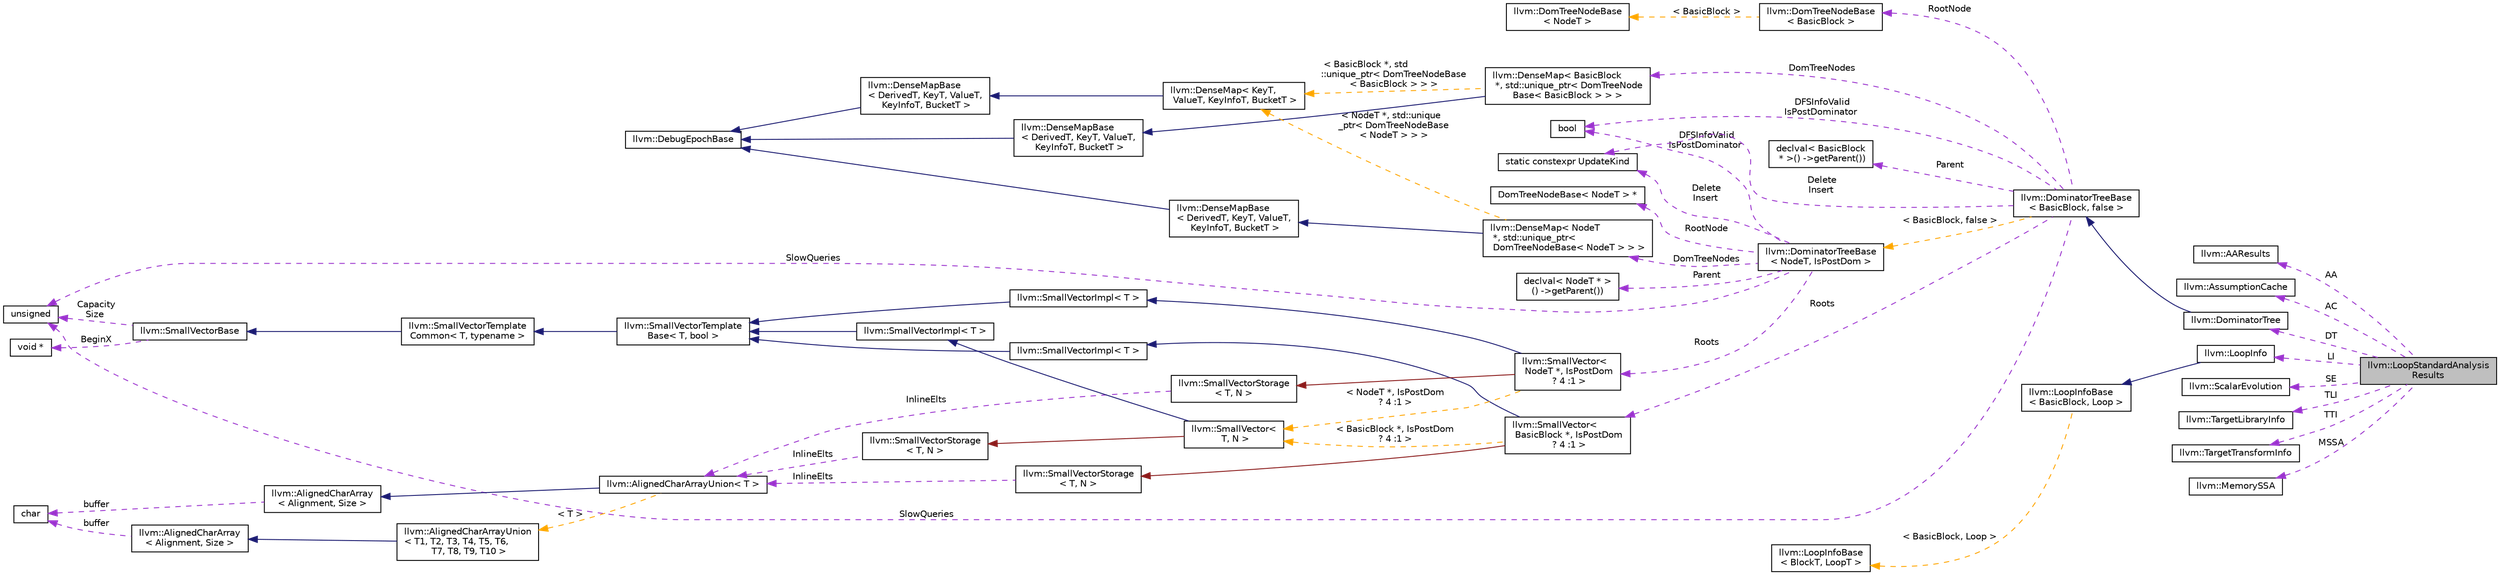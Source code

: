 digraph "llvm::LoopStandardAnalysisResults"
{
 // LATEX_PDF_SIZE
  bgcolor="transparent";
  edge [fontname="Helvetica",fontsize="10",labelfontname="Helvetica",labelfontsize="10"];
  node [fontname="Helvetica",fontsize="10",shape="box"];
  rankdir="LR";
  Node1 [label="llvm::LoopStandardAnalysis\lResults",height=0.2,width=0.4,color="black", fillcolor="grey75", style="filled", fontcolor="black",tooltip="The adaptor from a function pass to a loop pass computes these analyses and makes them available to t..."];
  Node2 -> Node1 [dir="back",color="darkorchid3",fontsize="10",style="dashed",label=" AA" ,fontname="Helvetica"];
  Node2 [label="llvm::AAResults",height=0.2,width=0.4,color="black",URL="$classllvm_1_1AAResults.html",tooltip=" "];
  Node3 -> Node1 [dir="back",color="darkorchid3",fontsize="10",style="dashed",label=" AC" ,fontname="Helvetica"];
  Node3 [label="llvm::AssumptionCache",height=0.2,width=0.4,color="black",URL="$classllvm_1_1AssumptionCache.html",tooltip="A cache of @llvm.assume calls within a function."];
  Node4 -> Node1 [dir="back",color="darkorchid3",fontsize="10",style="dashed",label=" DT" ,fontname="Helvetica"];
  Node4 [label="llvm::DominatorTree",height=0.2,width=0.4,color="black",URL="$classllvm_1_1DominatorTree.html",tooltip="Concrete subclass of DominatorTreeBase that is used to compute a normal dominator tree."];
  Node5 -> Node4 [dir="back",color="midnightblue",fontsize="10",style="solid",fontname="Helvetica"];
  Node5 [label="llvm::DominatorTreeBase\l\< BasicBlock, false \>",height=0.2,width=0.4,color="black",URL="$classllvm_1_1DominatorTreeBase.html",tooltip=" "];
  Node6 -> Node5 [dir="back",color="darkorchid3",fontsize="10",style="dashed",label=" DFSInfoValid\nIsPostDominator" ,fontname="Helvetica"];
  Node6 [label="bool",height=0.2,width=0.4,color="black",URL="$classbool.html",tooltip=" "];
  Node7 -> Node5 [dir="back",color="darkorchid3",fontsize="10",style="dashed",label=" Delete\nInsert" ,fontname="Helvetica"];
  Node7 [label="static constexpr UpdateKind",height=0.2,width=0.4,color="black",tooltip=" "];
  Node8 -> Node5 [dir="back",color="darkorchid3",fontsize="10",style="dashed",label=" Roots" ,fontname="Helvetica"];
  Node8 [label="llvm::SmallVector\<\l BasicBlock *, IsPostDom\l ? 4 :1 \>",height=0.2,width=0.4,color="black",URL="$classllvm_1_1SmallVector.html",tooltip=" "];
  Node9 -> Node8 [dir="back",color="midnightblue",fontsize="10",style="solid",fontname="Helvetica"];
  Node9 [label="llvm::SmallVectorImpl\< T \>",height=0.2,width=0.4,color="black",URL="$classllvm_1_1SmallVectorImpl.html",tooltip="This class consists of common code factored out of the SmallVector class to reduce code duplication b..."];
  Node10 -> Node9 [dir="back",color="midnightblue",fontsize="10",style="solid",fontname="Helvetica"];
  Node10 [label="llvm::SmallVectorTemplate\lBase\< T, bool \>",height=0.2,width=0.4,color="black",URL="$classllvm_1_1SmallVectorTemplateBase.html",tooltip="SmallVectorTemplateBase<TriviallyCopyable = false> - This is where we put method implementations that..."];
  Node11 -> Node10 [dir="back",color="midnightblue",fontsize="10",style="solid",fontname="Helvetica"];
  Node11 [label="llvm::SmallVectorTemplate\lCommon\< T, typename \>",height=0.2,width=0.4,color="black",URL="$classllvm_1_1SmallVectorTemplateCommon.html",tooltip="This is the part of SmallVectorTemplateBase which does not depend on whether the type T is a POD."];
  Node12 -> Node11 [dir="back",color="midnightblue",fontsize="10",style="solid",fontname="Helvetica"];
  Node12 [label="llvm::SmallVectorBase",height=0.2,width=0.4,color="black",URL="$classllvm_1_1SmallVectorBase.html",tooltip="This is all the non-templated stuff common to all SmallVectors."];
  Node13 -> Node12 [dir="back",color="darkorchid3",fontsize="10",style="dashed",label=" BeginX" ,fontname="Helvetica"];
  Node13 [label="void *",height=0.2,width=0.4,color="black",tooltip=" "];
  Node14 -> Node12 [dir="back",color="darkorchid3",fontsize="10",style="dashed",label=" Capacity\nSize" ,fontname="Helvetica"];
  Node14 [label="unsigned",height=0.2,width=0.4,color="black",URL="$classunsigned.html",tooltip=" "];
  Node15 -> Node8 [dir="back",color="firebrick4",fontsize="10",style="solid",fontname="Helvetica"];
  Node15 [label="llvm::SmallVectorStorage\l\< T, N \>",height=0.2,width=0.4,color="black",URL="$structllvm_1_1SmallVectorStorage.html",tooltip="Storage for the SmallVector elements."];
  Node16 -> Node15 [dir="back",color="darkorchid3",fontsize="10",style="dashed",label=" InlineElts" ,fontname="Helvetica"];
  Node16 [label="llvm::AlignedCharArrayUnion\< T \>",height=0.2,width=0.4,color="black",URL="$structllvm_1_1AlignedCharArrayUnion.html",tooltip=" "];
  Node17 -> Node16 [dir="back",color="midnightblue",fontsize="10",style="solid",fontname="Helvetica"];
  Node17 [label="llvm::AlignedCharArray\l\< Alignment, Size \>",height=0.2,width=0.4,color="black",URL="$structllvm_1_1AlignedCharArray.html",tooltip="Helper for building an aligned character array type."];
  Node18 -> Node17 [dir="back",color="darkorchid3",fontsize="10",style="dashed",label=" buffer" ,fontname="Helvetica"];
  Node18 [label="char",height=0.2,width=0.4,color="black",URL="$classchar.html",tooltip=" "];
  Node19 -> Node16 [dir="back",color="orange",fontsize="10",style="dashed",label=" \< T \>" ,fontname="Helvetica"];
  Node19 [label="llvm::AlignedCharArrayUnion\l\< T1, T2, T3, T4, T5, T6,\l T7, T8, T9, T10 \>",height=0.2,width=0.4,color="black",URL="$structllvm_1_1AlignedCharArrayUnion.html",tooltip="This union template exposes a suitably aligned and sized character array member which can hold elemen..."];
  Node20 -> Node19 [dir="back",color="midnightblue",fontsize="10",style="solid",fontname="Helvetica"];
  Node20 [label="llvm::AlignedCharArray\l\< Alignment, Size \>",height=0.2,width=0.4,color="black",URL="$structllvm_1_1AlignedCharArray.html",tooltip="Helper for building an aligned character array type."];
  Node18 -> Node20 [dir="back",color="darkorchid3",fontsize="10",style="dashed",label=" buffer" ,fontname="Helvetica"];
  Node21 -> Node8 [dir="back",color="orange",fontsize="10",style="dashed",label=" \< BasicBlock *, IsPostDom\l ? 4 :1 \>" ,fontname="Helvetica"];
  Node21 [label="llvm::SmallVector\<\l T, N \>",height=0.2,width=0.4,color="black",URL="$classllvm_1_1SmallVector.html",tooltip="This is a 'vector' (really, a variable-sized array), optimized for the case when the array is small."];
  Node22 -> Node21 [dir="back",color="midnightblue",fontsize="10",style="solid",fontname="Helvetica"];
  Node22 [label="llvm::SmallVectorImpl\< T \>",height=0.2,width=0.4,color="black",URL="$classllvm_1_1SmallVectorImpl.html",tooltip="This class consists of common code factored out of the SmallVector class to reduce code duplication b..."];
  Node10 -> Node22 [dir="back",color="midnightblue",fontsize="10",style="solid",fontname="Helvetica"];
  Node23 -> Node21 [dir="back",color="firebrick4",fontsize="10",style="solid",fontname="Helvetica"];
  Node23 [label="llvm::SmallVectorStorage\l\< T, N \>",height=0.2,width=0.4,color="black",URL="$structllvm_1_1SmallVectorStorage.html",tooltip="Storage for the SmallVector elements."];
  Node16 -> Node23 [dir="back",color="darkorchid3",fontsize="10",style="dashed",label=" InlineElts" ,fontname="Helvetica"];
  Node24 -> Node5 [dir="back",color="darkorchid3",fontsize="10",style="dashed",label=" DomTreeNodes" ,fontname="Helvetica"];
  Node24 [label="llvm::DenseMap\< BasicBlock\l *, std::unique_ptr\< DomTreeNode\lBase\< BasicBlock \> \> \>",height=0.2,width=0.4,color="black",URL="$classllvm_1_1DenseMap.html",tooltip=" "];
  Node25 -> Node24 [dir="back",color="midnightblue",fontsize="10",style="solid",fontname="Helvetica"];
  Node25 [label="llvm::DenseMapBase\l\< DerivedT, KeyT, ValueT,\l KeyInfoT, BucketT \>",height=0.2,width=0.4,color="black",URL="$classllvm_1_1DenseMapBase.html",tooltip=" "];
  Node26 -> Node25 [dir="back",color="midnightblue",fontsize="10",style="solid",fontname="Helvetica"];
  Node26 [label="llvm::DebugEpochBase",height=0.2,width=0.4,color="black",URL="$classllvm_1_1DebugEpochBase.html",tooltip=" "];
  Node27 -> Node24 [dir="back",color="orange",fontsize="10",style="dashed",label=" \< BasicBlock *, std\l::unique_ptr\< DomTreeNodeBase\l\< BasicBlock \> \> \>" ,fontname="Helvetica"];
  Node27 [label="llvm::DenseMap\< KeyT,\l ValueT, KeyInfoT, BucketT \>",height=0.2,width=0.4,color="black",URL="$classllvm_1_1DenseMap.html",tooltip=" "];
  Node28 -> Node27 [dir="back",color="midnightblue",fontsize="10",style="solid",fontname="Helvetica"];
  Node28 [label="llvm::DenseMapBase\l\< DerivedT, KeyT, ValueT,\l KeyInfoT, BucketT \>",height=0.2,width=0.4,color="black",URL="$classllvm_1_1DenseMapBase.html",tooltip=" "];
  Node26 -> Node28 [dir="back",color="midnightblue",fontsize="10",style="solid",fontname="Helvetica"];
  Node29 -> Node5 [dir="back",color="darkorchid3",fontsize="10",style="dashed",label=" RootNode" ,fontname="Helvetica"];
  Node29 [label="llvm::DomTreeNodeBase\l\< BasicBlock \>",height=0.2,width=0.4,color="black",URL="$classllvm_1_1DomTreeNodeBase.html",tooltip=" "];
  Node30 -> Node29 [dir="back",color="orange",fontsize="10",style="dashed",label=" \< BasicBlock \>" ,fontname="Helvetica"];
  Node30 [label="llvm::DomTreeNodeBase\l\< NodeT \>",height=0.2,width=0.4,color="black",URL="$classllvm_1_1DomTreeNodeBase.html",tooltip="Base class for the actual dominator tree node."];
  Node31 -> Node5 [dir="back",color="darkorchid3",fontsize="10",style="dashed",label=" Parent" ,fontname="Helvetica"];
  Node31 [label="declval\< BasicBlock\l * \>() -\>getParent())",height=0.2,width=0.4,color="black",URL="$classdecltype_07std_1_1declval_3_01BasicBlock_01_5_01_4_07_08_01-_4getParent_07_08_08.html",tooltip=" "];
  Node14 -> Node5 [dir="back",color="darkorchid3",fontsize="10",style="dashed",label=" SlowQueries" ,fontname="Helvetica"];
  Node32 -> Node5 [dir="back",color="orange",fontsize="10",style="dashed",label=" \< BasicBlock, false \>" ,fontname="Helvetica"];
  Node32 [label="llvm::DominatorTreeBase\l\< NodeT, IsPostDom \>",height=0.2,width=0.4,color="black",URL="$classllvm_1_1DominatorTreeBase.html",tooltip="Core dominator tree base class."];
  Node6 -> Node32 [dir="back",color="darkorchid3",fontsize="10",style="dashed",label=" DFSInfoValid\nIsPostDominator" ,fontname="Helvetica"];
  Node7 -> Node32 [dir="back",color="darkorchid3",fontsize="10",style="dashed",label=" Delete\nInsert" ,fontname="Helvetica"];
  Node33 -> Node32 [dir="back",color="darkorchid3",fontsize="10",style="dashed",label=" Roots" ,fontname="Helvetica"];
  Node33 [label="llvm::SmallVector\<\l NodeT *, IsPostDom\l ? 4 :1 \>",height=0.2,width=0.4,color="black",URL="$classllvm_1_1SmallVector.html",tooltip=" "];
  Node34 -> Node33 [dir="back",color="midnightblue",fontsize="10",style="solid",fontname="Helvetica"];
  Node34 [label="llvm::SmallVectorImpl\< T \>",height=0.2,width=0.4,color="black",URL="$classllvm_1_1SmallVectorImpl.html",tooltip="This class consists of common code factored out of the SmallVector class to reduce code duplication b..."];
  Node10 -> Node34 [dir="back",color="midnightblue",fontsize="10",style="solid",fontname="Helvetica"];
  Node35 -> Node33 [dir="back",color="firebrick4",fontsize="10",style="solid",fontname="Helvetica"];
  Node35 [label="llvm::SmallVectorStorage\l\< T, N \>",height=0.2,width=0.4,color="black",URL="$structllvm_1_1SmallVectorStorage.html",tooltip="Storage for the SmallVector elements."];
  Node16 -> Node35 [dir="back",color="darkorchid3",fontsize="10",style="dashed",label=" InlineElts" ,fontname="Helvetica"];
  Node21 -> Node33 [dir="back",color="orange",fontsize="10",style="dashed",label=" \< NodeT *, IsPostDom\l ? 4 :1 \>" ,fontname="Helvetica"];
  Node36 -> Node32 [dir="back",color="darkorchid3",fontsize="10",style="dashed",label=" DomTreeNodes" ,fontname="Helvetica"];
  Node36 [label="llvm::DenseMap\< NodeT\l *, std::unique_ptr\<\l DomTreeNodeBase\< NodeT \> \> \>",height=0.2,width=0.4,color="black",URL="$classllvm_1_1DenseMap.html",tooltip=" "];
  Node37 -> Node36 [dir="back",color="midnightblue",fontsize="10",style="solid",fontname="Helvetica"];
  Node37 [label="llvm::DenseMapBase\l\< DerivedT, KeyT, ValueT,\l KeyInfoT, BucketT \>",height=0.2,width=0.4,color="black",URL="$classllvm_1_1DenseMapBase.html",tooltip=" "];
  Node26 -> Node37 [dir="back",color="midnightblue",fontsize="10",style="solid",fontname="Helvetica"];
  Node27 -> Node36 [dir="back",color="orange",fontsize="10",style="dashed",label=" \< NodeT *, std::unique\l_ptr\< DomTreeNodeBase\l\< NodeT \> \> \>" ,fontname="Helvetica"];
  Node38 -> Node32 [dir="back",color="darkorchid3",fontsize="10",style="dashed",label=" RootNode" ,fontname="Helvetica"];
  Node38 [label="DomTreeNodeBase\< NodeT \> *",height=0.2,width=0.4,color="black",tooltip=" "];
  Node39 -> Node32 [dir="back",color="darkorchid3",fontsize="10",style="dashed",label=" Parent" ,fontname="Helvetica"];
  Node39 [label="declval\< NodeT * \>\l() -\>getParent())",height=0.2,width=0.4,color="black",tooltip=" "];
  Node14 -> Node32 [dir="back",color="darkorchid3",fontsize="10",style="dashed",label=" SlowQueries" ,fontname="Helvetica"];
  Node40 -> Node1 [dir="back",color="darkorchid3",fontsize="10",style="dashed",label=" LI" ,fontname="Helvetica"];
  Node40 [label="llvm::LoopInfo",height=0.2,width=0.4,color="black",URL="$classllvm_1_1LoopInfo.html",tooltip=" "];
  Node41 -> Node40 [dir="back",color="midnightblue",fontsize="10",style="solid",fontname="Helvetica"];
  Node41 [label="llvm::LoopInfoBase\l\< BasicBlock, Loop \>",height=0.2,width=0.4,color="black",URL="$classllvm_1_1LoopInfoBase.html",tooltip=" "];
  Node42 -> Node41 [dir="back",color="orange",fontsize="10",style="dashed",label=" \< BasicBlock, Loop \>" ,fontname="Helvetica"];
  Node42 [label="llvm::LoopInfoBase\l\< BlockT, LoopT \>",height=0.2,width=0.4,color="black",URL="$classllvm_1_1LoopInfoBase.html",tooltip="This class builds and contains all of the top-level loop structures in the specified function."];
  Node43 -> Node1 [dir="back",color="darkorchid3",fontsize="10",style="dashed",label=" SE" ,fontname="Helvetica"];
  Node43 [label="llvm::ScalarEvolution",height=0.2,width=0.4,color="black",URL="$classllvm_1_1ScalarEvolution.html",tooltip="The main scalar evolution driver."];
  Node44 -> Node1 [dir="back",color="darkorchid3",fontsize="10",style="dashed",label=" TLI" ,fontname="Helvetica"];
  Node44 [label="llvm::TargetLibraryInfo",height=0.2,width=0.4,color="black",URL="$classllvm_1_1TargetLibraryInfo.html",tooltip="Provides information about what library functions are available for the current target."];
  Node45 -> Node1 [dir="back",color="darkorchid3",fontsize="10",style="dashed",label=" TTI" ,fontname="Helvetica"];
  Node45 [label="llvm::TargetTransformInfo",height=0.2,width=0.4,color="black",URL="$classllvm_1_1TargetTransformInfo.html",tooltip="This pass provides access to the codegen interfaces that are needed for IR-level transformations."];
  Node46 -> Node1 [dir="back",color="darkorchid3",fontsize="10",style="dashed",label=" MSSA" ,fontname="Helvetica"];
  Node46 [label="llvm::MemorySSA",height=0.2,width=0.4,color="black",URL="$classllvm_1_1MemorySSA.html",tooltip="Encapsulates MemorySSA, including all data associated with memory accesses."];
}
